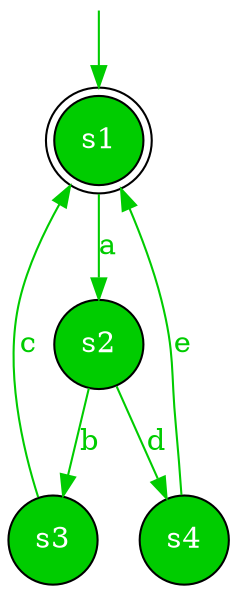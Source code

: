 digraph diffautomaton {
	1 [label=<s1> shape="doublecircle" fillcolor="#00cc00" fontcolor="#ffffff" style="filled"];
	2 [label=<s2> shape="circle" fillcolor="#00cc00" fontcolor="#ffffff" style="filled"];
	3 [label=<s3> shape="circle" fillcolor="#00cc00" fontcolor="#ffffff" style="filled"];
	4 [label=<s4> shape="circle" fillcolor="#00cc00" fontcolor="#ffffff" style="filled"];
	__init1 [label=<> shape="none" width="0" height="0"];
	__init1 -> 1 [color="#00cc00"];
	1 -> 2 [label=<<font color="#00cc00">a</font>> color="#00cc00" id="1-0-2"];
	2 -> 3 [label=<<font color="#00cc00">b</font>> color="#00cc00" id="2-0-3"];
	2 -> 4 [label=<<font color="#00cc00">d</font>> color="#00cc00" id="2-1-4"];
	3 -> 1 [label=<<font color="#00cc00">c</font>> color="#00cc00" id="3-0-1"];
	4 -> 1 [label=<<font color="#00cc00">e</font>> color="#00cc00" id="4-0-1"];
}
